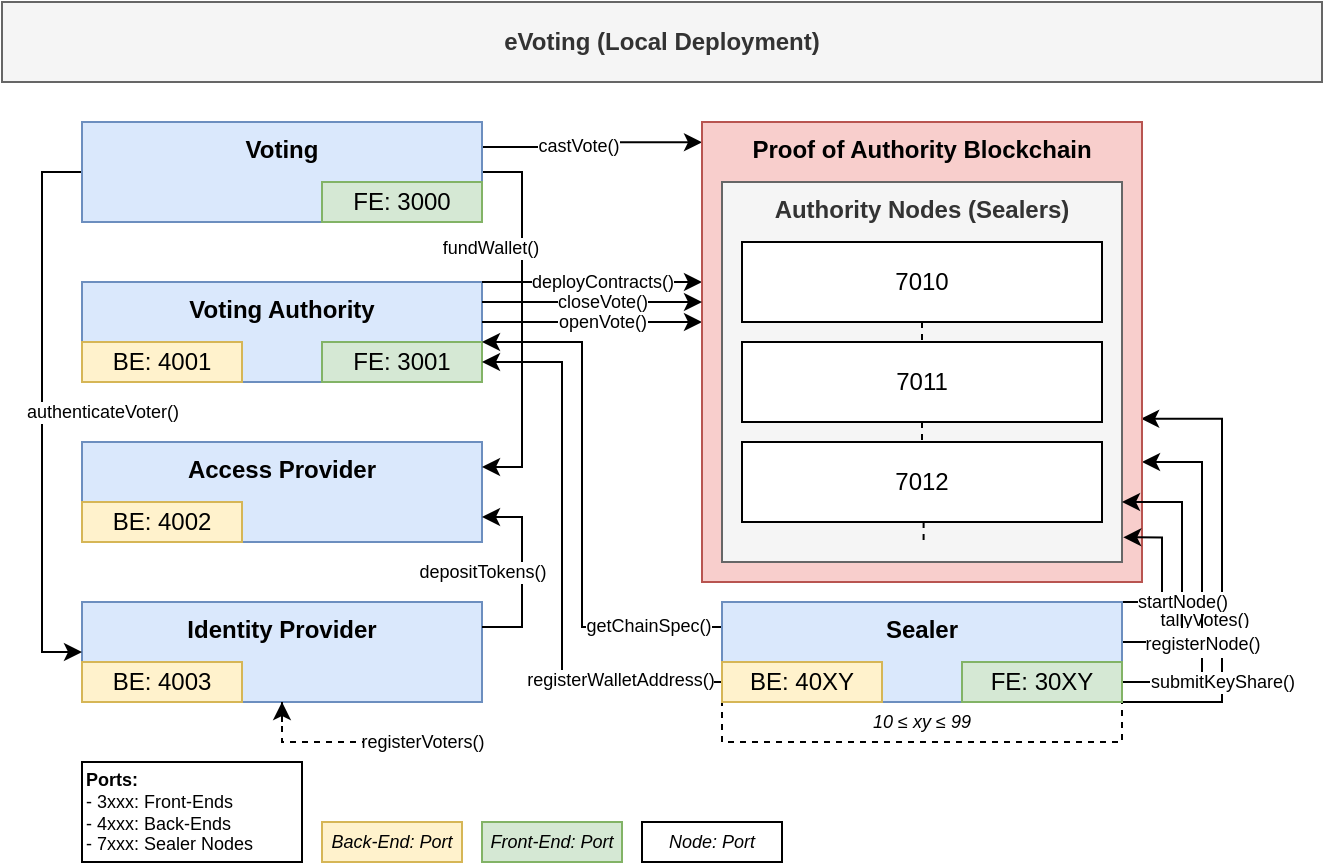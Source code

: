 <mxfile version="12.3.9" type="device" pages="1"><diagram id="dmELanfRMozJoOzyh6CO" name="Page-1"><mxGraphModel dx="348" dy="245" grid="1" gridSize="10" guides="1" tooltips="1" connect="1" arrows="1" fold="1" page="1" pageScale="1" pageWidth="850" pageHeight="1100" math="0" shadow="0"><root><mxCell id="0"/><mxCell id="1" parent="0"/><mxCell id="WPi240NsbbzLTnoB7oQu-30" style="edgeStyle=orthogonalEdgeStyle;rounded=0;orthogonalLoop=1;jettySize=auto;html=1;entryX=0.998;entryY=0.645;entryDx=0;entryDy=0;entryPerimeter=0;endArrow=classic;endFill=1;fontSize=9;" edge="1" parent="1" source="WPi240NsbbzLTnoB7oQu-13" target="_yOwAKVkARuuLtLbVQdQ-60"><mxGeometry relative="1" as="geometry"><Array as="points"><mxPoint x="650" y="390"/><mxPoint x="650" y="248"/></Array></mxGeometry></mxCell><mxCell id="WPi240NsbbzLTnoB7oQu-31" value="tallyVotes()" style="text;html=1;align=center;verticalAlign=middle;resizable=0;points=[];;labelBackgroundColor=#ffffff;fontSize=9;" vertex="1" connectable="0" parent="WPi240NsbbzLTnoB7oQu-30"><mxGeometry x="-0.113" y="2" relative="1" as="geometry"><mxPoint x="-7.5" y="12" as="offset"/></mxGeometry></mxCell><mxCell id="WPi240NsbbzLTnoB7oQu-27" style="edgeStyle=orthogonalEdgeStyle;rounded=0;orthogonalLoop=1;jettySize=auto;html=1;endArrow=classic;endFill=1;fontSize=9;" edge="1" parent="1" source="WPi240NsbbzLTnoB7oQu-13" target="_yOwAKVkARuuLtLbVQdQ-60"><mxGeometry relative="1" as="geometry"><Array as="points"><mxPoint x="640" y="380"/><mxPoint x="640" y="270"/></Array></mxGeometry></mxCell><mxCell id="WPi240NsbbzLTnoB7oQu-28" value="submitKeyShare()" style="text;html=1;align=center;verticalAlign=middle;resizable=0;points=[];;labelBackgroundColor=#ffffff;fontSize=9;" vertex="1" connectable="0" parent="WPi240NsbbzLTnoB7oQu-27"><mxGeometry x="-0.376" y="49" relative="1" as="geometry"><mxPoint x="59" y="16" as="offset"/></mxGeometry></mxCell><mxCell id="_yOwAKVkARuuLtLbVQdQ-7" value="" style="group" parent="1" vertex="1" connectable="0"><mxGeometry x="80" y="260" width="200" height="50" as="geometry"/></mxCell><mxCell id="_yOwAKVkARuuLtLbVQdQ-8" value="&lt;b&gt;Access Provider&lt;/b&gt;" style="rounded=0;whiteSpace=wrap;html=1;fillColor=#dae8fc;strokeColor=#6c8ebf;align=center;verticalAlign=top;" parent="_yOwAKVkARuuLtLbVQdQ-7" vertex="1"><mxGeometry width="200" height="50" as="geometry"/></mxCell><mxCell id="_yOwAKVkARuuLtLbVQdQ-10" value="BE: 4002" style="rounded=0;whiteSpace=wrap;html=1;fillColor=#fff2cc;strokeColor=#d6b656;" parent="_yOwAKVkARuuLtLbVQdQ-7" vertex="1"><mxGeometry y="30" width="80" height="20" as="geometry"/></mxCell><mxCell id="_yOwAKVkARuuLtLbVQdQ-11" value="" style="group" parent="1" vertex="1" connectable="0"><mxGeometry x="80" y="340" width="200" height="50" as="geometry"/></mxCell><mxCell id="_yOwAKVkARuuLtLbVQdQ-12" value="&lt;b&gt;Identity Provider&lt;br&gt;&lt;/b&gt;" style="rounded=0;whiteSpace=wrap;html=1;fillColor=#dae8fc;strokeColor=#6c8ebf;align=center;verticalAlign=top;" parent="_yOwAKVkARuuLtLbVQdQ-11" vertex="1"><mxGeometry width="200" height="50" as="geometry"/></mxCell><mxCell id="_yOwAKVkARuuLtLbVQdQ-13" value="BE: 4003" style="rounded=0;whiteSpace=wrap;html=1;fillColor=#fff2cc;strokeColor=#d6b656;" parent="_yOwAKVkARuuLtLbVQdQ-11" vertex="1"><mxGeometry y="30" width="80" height="20" as="geometry"/></mxCell><mxCell id="_yOwAKVkARuuLtLbVQdQ-64" value="&lt;b&gt;eVoting (Local Deployment)&lt;br&gt;&lt;/b&gt;" style="rounded=0;whiteSpace=wrap;html=1;align=center;fillColor=#f5f5f5;strokeColor=#666666;fontColor=#333333;" parent="1" vertex="1"><mxGeometry x="40" y="40" width="660" height="40" as="geometry"/></mxCell><mxCell id="_yOwAKVkARuuLtLbVQdQ-72" value="" style="group" parent="1" vertex="1" connectable="0"><mxGeometry x="80" y="180" width="200" height="50" as="geometry"/></mxCell><mxCell id="_yOwAKVkARuuLtLbVQdQ-73" value="&lt;b&gt;Voting Authority&lt;/b&gt;" style="rounded=0;whiteSpace=wrap;html=1;fillColor=#dae8fc;strokeColor=#6c8ebf;align=center;verticalAlign=top;" parent="_yOwAKVkARuuLtLbVQdQ-72" vertex="1"><mxGeometry width="200" height="50" as="geometry"/></mxCell><mxCell id="_yOwAKVkARuuLtLbVQdQ-74" value="FE: 3001" style="rounded=0;whiteSpace=wrap;html=1;fillColor=#d5e8d4;strokeColor=#82b366;" parent="_yOwAKVkARuuLtLbVQdQ-72" vertex="1"><mxGeometry x="120" y="30" width="80" height="20" as="geometry"/></mxCell><mxCell id="_yOwAKVkARuuLtLbVQdQ-75" value="BE: 4001" style="rounded=0;whiteSpace=wrap;html=1;fillColor=#fff2cc;strokeColor=#d6b656;" parent="_yOwAKVkARuuLtLbVQdQ-72" vertex="1"><mxGeometry y="30" width="80" height="20" as="geometry"/></mxCell><mxCell id="_yOwAKVkARuuLtLbVQdQ-2" value="Front-End: Port" style="rounded=0;whiteSpace=wrap;html=1;fillColor=#d5e8d4;strokeColor=#82b366;fontSize=9;fontStyle=2" parent="1" vertex="1"><mxGeometry x="280" y="450" width="70" height="20" as="geometry"/></mxCell><mxCell id="_yOwAKVkARuuLtLbVQdQ-3" value="Back-End: Port" style="rounded=0;whiteSpace=wrap;html=1;fillColor=#fff2cc;strokeColor=#d6b656;fontSize=9;fontStyle=2" parent="1" vertex="1"><mxGeometry x="200" y="450" width="70" height="20" as="geometry"/></mxCell><mxCell id="_yOwAKVkARuuLtLbVQdQ-84" value="Node: Port" style="rounded=0;whiteSpace=wrap;html=1;align=center;fontSize=9;fontStyle=2" parent="1" vertex="1"><mxGeometry x="360" y="450" width="70" height="20" as="geometry"/></mxCell><mxCell id="_yOwAKVkARuuLtLbVQdQ-85" value="&lt;div&gt;&lt;b&gt;Ports:&lt;/b&gt;&lt;/div&gt;&lt;div&gt;- 3xxx: Front-Ends&lt;br&gt;&lt;/div&gt;&lt;div&gt;- 4xxx: Back-Ends&lt;br&gt;&lt;/div&gt;&lt;div&gt;- 7xxx: Sealer Nodes&lt;br&gt;&lt;/div&gt;" style="rounded=0;whiteSpace=wrap;html=1;fontSize=9;align=left;verticalAlign=middle;" parent="1" vertex="1"><mxGeometry x="80" y="420" width="110" height="50" as="geometry"/></mxCell><mxCell id="_yOwAKVkARuuLtLbVQdQ-92" value="" style="endArrow=classic;html=1;fontSize=9;entryX=0.5;entryY=1;entryDx=0;entryDy=0;" parent="1" target="_yOwAKVkARuuLtLbVQdQ-12" edge="1"><mxGeometry width="50" height="50" relative="1" as="geometry"><mxPoint x="180" y="400" as="sourcePoint"/><mxPoint x="150" y="490" as="targetPoint"/></mxGeometry></mxCell><mxCell id="_yOwAKVkARuuLtLbVQdQ-94" value="registerVoters()" style="text;html=1;align=center;verticalAlign=middle;resizable=0;points=[];;labelBackgroundColor=#ffffff;fontSize=9;" parent="_yOwAKVkARuuLtLbVQdQ-92" vertex="1" connectable="0"><mxGeometry x="-0.203" relative="1" as="geometry"><mxPoint x="70" y="14" as="offset"/></mxGeometry></mxCell><mxCell id="_yOwAKVkARuuLtLbVQdQ-98" style="edgeStyle=orthogonalEdgeStyle;rounded=0;orthogonalLoop=1;jettySize=auto;html=1;exitX=0;exitY=0.5;exitDx=0;exitDy=0;entryX=0;entryY=0.5;entryDx=0;entryDy=0;fontSize=9;" parent="1" source="_yOwAKVkARuuLtLbVQdQ-22" target="_yOwAKVkARuuLtLbVQdQ-12" edge="1"><mxGeometry relative="1" as="geometry"><Array as="points"><mxPoint x="60" y="125"/><mxPoint x="60" y="365"/></Array></mxGeometry></mxCell><mxCell id="_yOwAKVkARuuLtLbVQdQ-99" value="authenticateVoter()" style="text;html=1;align=center;verticalAlign=middle;resizable=0;points=[];;labelBackgroundColor=#ffffff;fontSize=9;" parent="_yOwAKVkARuuLtLbVQdQ-98" vertex="1" connectable="0"><mxGeometry x="-0.222" relative="1" as="geometry"><mxPoint x="30" y="31" as="offset"/></mxGeometry></mxCell><mxCell id="_yOwAKVkARuuLtLbVQdQ-100" style="edgeStyle=orthogonalEdgeStyle;rounded=0;orthogonalLoop=1;jettySize=auto;html=1;exitX=1;exitY=0.25;exitDx=0;exitDy=0;entryX=0;entryY=0.044;entryDx=0;entryDy=0;entryPerimeter=0;fontSize=9;" parent="1" source="_yOwAKVkARuuLtLbVQdQ-22" target="_yOwAKVkARuuLtLbVQdQ-60" edge="1"><mxGeometry relative="1" as="geometry"/></mxCell><mxCell id="_yOwAKVkARuuLtLbVQdQ-101" value="castVote()" style="text;html=1;align=center;verticalAlign=middle;resizable=0;points=[];;labelBackgroundColor=#ffffff;fontSize=9;" parent="_yOwAKVkARuuLtLbVQdQ-100" vertex="1" connectable="0"><mxGeometry x="-0.155" y="3" relative="1" as="geometry"><mxPoint y="2" as="offset"/></mxGeometry></mxCell><mxCell id="_yOwAKVkARuuLtLbVQdQ-102" style="edgeStyle=orthogonalEdgeStyle;rounded=0;orthogonalLoop=1;jettySize=auto;html=1;exitX=1;exitY=0.25;exitDx=0;exitDy=0;entryX=1;entryY=0.75;entryDx=0;entryDy=0;fontSize=9;" parent="1" source="_yOwAKVkARuuLtLbVQdQ-12" target="_yOwAKVkARuuLtLbVQdQ-8" edge="1"><mxGeometry relative="1" as="geometry"/></mxCell><mxCell id="_yOwAKVkARuuLtLbVQdQ-103" value="depositTokens()" style="text;html=1;align=center;verticalAlign=middle;resizable=0;points=[];;labelBackgroundColor=#ffffff;fontSize=9;" parent="_yOwAKVkARuuLtLbVQdQ-102" vertex="1" connectable="0"><mxGeometry x="0.222" relative="1" as="geometry"><mxPoint x="-20" y="10.5" as="offset"/></mxGeometry></mxCell><mxCell id="_yOwAKVkARuuLtLbVQdQ-105" style="edgeStyle=orthogonalEdgeStyle;rounded=0;orthogonalLoop=1;jettySize=auto;html=1;exitX=1;exitY=0.5;exitDx=0;exitDy=0;entryX=1;entryY=0.25;entryDx=0;entryDy=0;fontSize=9;" parent="1" source="_yOwAKVkARuuLtLbVQdQ-22" target="_yOwAKVkARuuLtLbVQdQ-8" edge="1"><mxGeometry relative="1" as="geometry"/></mxCell><mxCell id="_yOwAKVkARuuLtLbVQdQ-106" value="fundWallet()" style="text;html=1;align=center;verticalAlign=middle;resizable=0;points=[];;labelBackgroundColor=#ffffff;fontSize=9;" parent="_yOwAKVkARuuLtLbVQdQ-105" vertex="1" connectable="0"><mxGeometry x="0.179" y="2" relative="1" as="geometry"><mxPoint x="-18" y="-52.5" as="offset"/></mxGeometry></mxCell><mxCell id="_yOwAKVkARuuLtLbVQdQ-115" style="edgeStyle=orthogonalEdgeStyle;rounded=0;orthogonalLoop=1;jettySize=auto;html=1;fontSize=9;" parent="1" source="_yOwAKVkARuuLtLbVQdQ-73" target="_yOwAKVkARuuLtLbVQdQ-60" edge="1"><mxGeometry relative="1" as="geometry"><Array as="points"><mxPoint x="360" y="180"/><mxPoint x="360" y="180"/></Array></mxGeometry></mxCell><mxCell id="_yOwAKVkARuuLtLbVQdQ-116" value="&lt;div&gt;deployContracts()&lt;/div&gt;" style="text;html=1;align=center;verticalAlign=middle;resizable=0;points=[];;labelBackgroundColor=#ffffff;fontSize=9;" parent="_yOwAKVkARuuLtLbVQdQ-115" vertex="1" connectable="0"><mxGeometry x="0.094" y="-2" relative="1" as="geometry"><mxPoint y="-2" as="offset"/></mxGeometry></mxCell><mxCell id="8llQ3k06PCQelWUGLEem-1" style="edgeStyle=orthogonalEdgeStyle;rounded=0;orthogonalLoop=1;jettySize=auto;html=1;" parent="1" source="_yOwAKVkARuuLtLbVQdQ-73" target="_yOwAKVkARuuLtLbVQdQ-60" edge="1"><mxGeometry relative="1" as="geometry"><mxPoint x="360" y="150" as="targetPoint"/><Array as="points"><mxPoint x="370" y="200"/><mxPoint x="370" y="200"/></Array></mxGeometry></mxCell><mxCell id="8llQ3k06PCQelWUGLEem-4" value="openVote()" style="text;html=1;align=center;verticalAlign=middle;resizable=0;points=[];;labelBackgroundColor=#ffffff;fontSize=9;" parent="8llQ3k06PCQelWUGLEem-1" vertex="1" connectable="0"><mxGeometry x="0.537" y="-2" relative="1" as="geometry"><mxPoint x="-25" y="-2" as="offset"/></mxGeometry></mxCell><mxCell id="_yOwAKVkARuuLtLbVQdQ-60" value="Proof of Authority Blockchain" style="rounded=0;whiteSpace=wrap;html=1;align=center;fillColor=#f8cecc;strokeColor=#b85450;verticalAlign=top;fontStyle=1" parent="1" vertex="1"><mxGeometry x="390" y="100" width="220" height="230" as="geometry"/></mxCell><mxCell id="WPi240NsbbzLTnoB7oQu-5" style="edgeStyle=orthogonalEdgeStyle;rounded=0;orthogonalLoop=1;jettySize=auto;html=1;exitX=0.5;exitY=1;exitDx=0;exitDy=0;entryX=0.5;entryY=0;entryDx=0;entryDy=0;dashed=1;endArrow=none;endFill=0;" edge="1" parent="1" source="WPi240NsbbzLTnoB7oQu-2"><mxGeometry relative="1" as="geometry"><mxPoint x="530" y="310" as="targetPoint"/></mxGeometry></mxCell><mxCell id="_yOwAKVkARuuLtLbVQdQ-45" value="&lt;b&gt;Authority Nodes (Sealers)&lt;/b&gt;" style="rounded=0;whiteSpace=wrap;html=1;align=center;fillColor=#f5f5f5;strokeColor=#666666;fontColor=#333333;verticalAlign=top;" parent="1" vertex="1"><mxGeometry x="400" y="130" width="200" height="190" as="geometry"/></mxCell><mxCell id="WPi240NsbbzLTnoB7oQu-3" style="edgeStyle=orthogonalEdgeStyle;rounded=0;orthogonalLoop=1;jettySize=auto;html=1;exitX=0.5;exitY=1;exitDx=0;exitDy=0;entryX=0.5;entryY=0;entryDx=0;entryDy=0;endArrow=none;endFill=0;dashed=1;" edge="1" parent="1" source="_yOwAKVkARuuLtLbVQdQ-48" target="WPi240NsbbzLTnoB7oQu-1"><mxGeometry relative="1" as="geometry"/></mxCell><mxCell id="_yOwAKVkARuuLtLbVQdQ-48" value="7010" style="rounded=0;whiteSpace=wrap;html=1;align=center;" parent="1" vertex="1"><mxGeometry x="410" y="160" width="180" height="40" as="geometry"/></mxCell><mxCell id="WPi240NsbbzLTnoB7oQu-4" style="edgeStyle=orthogonalEdgeStyle;rounded=0;orthogonalLoop=1;jettySize=auto;html=1;exitX=0.5;exitY=1;exitDx=0;exitDy=0;entryX=0.5;entryY=0;entryDx=0;entryDy=0;dashed=1;endArrow=none;endFill=0;" edge="1" parent="1" source="WPi240NsbbzLTnoB7oQu-1" target="WPi240NsbbzLTnoB7oQu-2"><mxGeometry relative="1" as="geometry"/></mxCell><mxCell id="WPi240NsbbzLTnoB7oQu-1" value="7011" style="rounded=0;whiteSpace=wrap;html=1;align=center;" vertex="1" parent="1"><mxGeometry x="410" y="210" width="180" height="40" as="geometry"/></mxCell><mxCell id="WPi240NsbbzLTnoB7oQu-2" value="7012" style="rounded=0;whiteSpace=wrap;html=1;align=center;" vertex="1" parent="1"><mxGeometry x="410" y="260" width="180" height="40" as="geometry"/></mxCell><mxCell id="WPi240NsbbzLTnoB7oQu-8" style="edgeStyle=orthogonalEdgeStyle;rounded=0;orthogonalLoop=1;jettySize=auto;html=1;exitX=0.5;exitY=1;exitDx=0;exitDy=0;entryX=0.5;entryY=0;entryDx=0;entryDy=0;dashed=1;endArrow=none;endFill=0;" edge="1" parent="1"><mxGeometry relative="1" as="geometry"><mxPoint x="500.81" y="299.952" as="sourcePoint"/><mxPoint x="500.81" y="309.952" as="targetPoint"/><Array as="points"><mxPoint x="501" y="310"/><mxPoint x="501" y="310"/></Array></mxGeometry></mxCell><mxCell id="WPi240NsbbzLTnoB7oQu-16" value="&lt;font style=&quot;font-size: 9px&quot;&gt;10 &lt;span style=&quot;font-weight: normal ; font-size: 9px&quot;&gt;&lt;span class=&quot;code char&quot; style=&quot;font-size: 9px&quot;&gt;≤ &lt;/span&gt;&lt;/span&gt;xy &lt;/font&gt;&lt;font style=&quot;font-size: 9px&quot;&gt;&lt;font style=&quot;font-size: 9px&quot;&gt;&lt;span style=&quot;font-weight: normal ; font-size: 9px&quot;&gt;&lt;span class=&quot;code char&quot; style=&quot;font-size: 9px&quot;&gt;≤&lt;/span&gt;&lt;/span&gt;&lt;/font&gt; 99&lt;/font&gt;&lt;font style=&quot;font-size: 9px&quot;&gt;&lt;br style=&quot;font-size: 9px&quot;&gt;&lt;/font&gt;" style="rounded=0;whiteSpace=wrap;html=1;fontSize=9;dashed=1;fontStyle=2" vertex="1" parent="1"><mxGeometry x="400" y="390" width="200" height="20" as="geometry"/></mxCell><mxCell id="WPi240NsbbzLTnoB7oQu-17" style="edgeStyle=orthogonalEdgeStyle;rounded=0;orthogonalLoop=1;jettySize=auto;html=1;dashed=1;endArrow=none;endFill=0;fontSize=9;" edge="1" parent="1" source="_yOwAKVkARuuLtLbVQdQ-12"><mxGeometry relative="1" as="geometry"><mxPoint x="220" y="410" as="targetPoint"/></mxGeometry></mxCell><mxCell id="WPi240NsbbzLTnoB7oQu-18" style="edgeStyle=orthogonalEdgeStyle;rounded=0;orthogonalLoop=1;jettySize=auto;html=1;endArrow=classic;endFill=1;fontSize=9;" edge="1" parent="1" source="WPi240NsbbzLTnoB7oQu-13" target="_yOwAKVkARuuLtLbVQdQ-73"><mxGeometry relative="1" as="geometry"><mxPoint x="176" y="230" as="targetPoint"/><mxPoint x="396" y="380.069" as="sourcePoint"/><Array as="points"><mxPoint x="320" y="380"/><mxPoint x="320" y="220"/></Array></mxGeometry></mxCell><mxCell id="WPi240NsbbzLTnoB7oQu-21" value="registerWalletAddress()" style="text;html=1;align=center;verticalAlign=middle;resizable=0;points=[];;labelBackgroundColor=#ffffff;fontSize=9;" vertex="1" connectable="0" parent="WPi240NsbbzLTnoB7oQu-18"><mxGeometry x="-0.79" y="-8" relative="1" as="geometry"><mxPoint x="-22" y="7" as="offset"/></mxGeometry></mxCell><mxCell id="WPi240NsbbzLTnoB7oQu-19" style="edgeStyle=orthogonalEdgeStyle;rounded=0;orthogonalLoop=1;jettySize=auto;html=1;" edge="1" parent="1" source="_yOwAKVkARuuLtLbVQdQ-73" target="_yOwAKVkARuuLtLbVQdQ-60"><mxGeometry relative="1" as="geometry"><mxPoint x="400" y="214.897" as="targetPoint"/><Array as="points"><mxPoint x="380" y="190"/><mxPoint x="380" y="190"/></Array><mxPoint x="290" y="214.897" as="sourcePoint"/></mxGeometry></mxCell><mxCell id="WPi240NsbbzLTnoB7oQu-20" value="closeVote()" style="text;html=1;align=center;verticalAlign=middle;resizable=0;points=[];;labelBackgroundColor=#ffffff;fontSize=9;" vertex="1" connectable="0" parent="WPi240NsbbzLTnoB7oQu-19"><mxGeometry x="0.537" y="-2" relative="1" as="geometry"><mxPoint x="-25" y="-2" as="offset"/></mxGeometry></mxCell><mxCell id="WPi240NsbbzLTnoB7oQu-23" style="edgeStyle=orthogonalEdgeStyle;rounded=0;orthogonalLoop=1;jettySize=auto;html=1;exitX=0;exitY=0.25;exitDx=0;exitDy=0;endArrow=classic;endFill=1;fontSize=9;" edge="1" parent="1" source="WPi240NsbbzLTnoB7oQu-13" target="_yOwAKVkARuuLtLbVQdQ-73"><mxGeometry relative="1" as="geometry"><Array as="points"><mxPoint x="330" y="352"/><mxPoint x="330" y="210"/></Array></mxGeometry></mxCell><mxCell id="WPi240NsbbzLTnoB7oQu-33" value="getChainSpec()" style="text;html=1;align=center;verticalAlign=middle;resizable=0;points=[];;labelBackgroundColor=#ffffff;fontSize=9;" vertex="1" connectable="0" parent="WPi240NsbbzLTnoB7oQu-23"><mxGeometry x="-0.741" relative="1" as="geometry"><mxPoint x="-3.5" y="-0.5" as="offset"/></mxGeometry></mxCell><mxCell id="_yOwAKVkARuuLtLbVQdQ-112" style="edgeStyle=orthogonalEdgeStyle;rounded=0;orthogonalLoop=1;jettySize=auto;html=1;fontSize=9;" parent="1" source="WPi240NsbbzLTnoB7oQu-13" target="_yOwAKVkARuuLtLbVQdQ-45" edge="1"><mxGeometry relative="1" as="geometry"><mxPoint x="599.5" y="160.069" as="targetPoint"/><Array as="points"><mxPoint x="630" y="360"/><mxPoint x="630" y="290"/></Array><mxPoint x="589.845" y="280.069" as="sourcePoint"/></mxGeometry></mxCell><mxCell id="WPi240NsbbzLTnoB7oQu-11" value="&lt;font style=&quot;font-size: 9px&quot;&gt;registerNode()&lt;/font&gt;" style="text;html=1;align=center;verticalAlign=middle;resizable=0;points=[];;labelBackgroundColor=#ffffff;" vertex="1" connectable="0" parent="_yOwAKVkARuuLtLbVQdQ-112"><mxGeometry x="-0.533" y="-16" relative="1" as="geometry"><mxPoint x="-6" y="0.5" as="offset"/></mxGeometry></mxCell><mxCell id="WPi240NsbbzLTnoB7oQu-25" style="edgeStyle=orthogonalEdgeStyle;rounded=0;orthogonalLoop=1;jettySize=auto;html=1;endArrow=classic;endFill=1;fontSize=9;entryX=1.003;entryY=0.935;entryDx=0;entryDy=0;entryPerimeter=0;" edge="1" parent="1" source="WPi240NsbbzLTnoB7oQu-13" target="_yOwAKVkARuuLtLbVQdQ-45"><mxGeometry relative="1" as="geometry"><mxPoint x="650" y="320.0" as="targetPoint"/><Array as="points"><mxPoint x="620" y="340"/><mxPoint x="620" y="308"/></Array></mxGeometry></mxCell><mxCell id="WPi240NsbbzLTnoB7oQu-26" value="startNode()" style="text;html=1;align=center;verticalAlign=middle;resizable=0;points=[];;labelBackgroundColor=#ffffff;fontSize=9;" vertex="1" connectable="0" parent="WPi240NsbbzLTnoB7oQu-25"><mxGeometry x="-0.525" y="14" relative="1" as="geometry"><mxPoint x="13" y="14" as="offset"/></mxGeometry></mxCell><mxCell id="WPi240NsbbzLTnoB7oQu-12" value="" style="group" vertex="1" connectable="0" parent="1"><mxGeometry x="400" y="340" width="200" height="50" as="geometry"/></mxCell><mxCell id="WPi240NsbbzLTnoB7oQu-13" value="&lt;b&gt;Sealer&lt;/b&gt;" style="rounded=0;whiteSpace=wrap;html=1;fillColor=#dae8fc;strokeColor=#6c8ebf;align=center;verticalAlign=top;" vertex="1" parent="WPi240NsbbzLTnoB7oQu-12"><mxGeometry width="200" height="50" as="geometry"/></mxCell><mxCell id="WPi240NsbbzLTnoB7oQu-14" value="FE: 30XY" style="rounded=0;whiteSpace=wrap;html=1;fillColor=#d5e8d4;strokeColor=#82b366;" vertex="1" parent="WPi240NsbbzLTnoB7oQu-12"><mxGeometry x="120" y="30" width="80" height="20" as="geometry"/></mxCell><mxCell id="WPi240NsbbzLTnoB7oQu-15" value="BE: 40XY" style="rounded=0;whiteSpace=wrap;html=1;fillColor=#fff2cc;strokeColor=#d6b656;" vertex="1" parent="WPi240NsbbzLTnoB7oQu-12"><mxGeometry y="30" width="80" height="20" as="geometry"/></mxCell><mxCell id="_yOwAKVkARuuLtLbVQdQ-21" value="" style="group;fontStyle=1" parent="1" vertex="1" connectable="0"><mxGeometry x="80" y="100" width="200" height="50" as="geometry"/></mxCell><mxCell id="_yOwAKVkARuuLtLbVQdQ-22" value="&lt;b&gt;Voting&lt;/b&gt;" style="rounded=0;whiteSpace=wrap;html=1;fillColor=#dae8fc;strokeColor=#6c8ebf;align=center;verticalAlign=top;" parent="_yOwAKVkARuuLtLbVQdQ-21" vertex="1"><mxGeometry width="200" height="50" as="geometry"/></mxCell><mxCell id="_yOwAKVkARuuLtLbVQdQ-23" value="FE: 3000" style="rounded=0;whiteSpace=wrap;html=1;fillColor=#d5e8d4;strokeColor=#82b366;" parent="_yOwAKVkARuuLtLbVQdQ-21" vertex="1"><mxGeometry x="120" y="30" width="80" height="20" as="geometry"/></mxCell></root></mxGraphModel></diagram></mxfile>